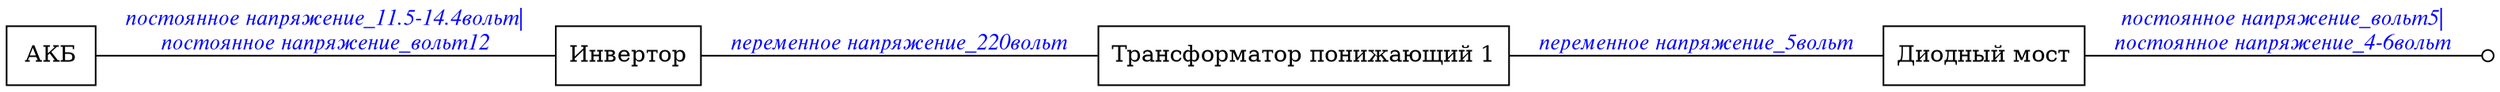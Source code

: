 digraph G {
rankdir=LR
splines=ortho
edge[dir=none  fontname="times italic" fontsize=14 minlen=1 labeldistance=1 labelangle=10 label2node=true labelOverlay=true labelOverlay="78%"];
{
"Диодный мост" [shape=box]
"Трансформатор понижающий 1" [shape=box]
"Инвертор" [shape=box]
"АКБ" [shape=box]
Target1 [fixedsize=true height=0.1 width=0.1 label=""]
}
"АКБ"->"Инвертор" [label="постоянное напряжение_11.5-14.4вольт|
постоянное напряжение_вольт12"  fontcolor=blue len=f];
"Диодный мост"->"Target1" [label="постоянное напряжение_вольт5|
постоянное напряжение_4-6вольт"  fontcolor=blue len=f];
"Инвертор"->"Трансформатор понижающий 1" [label="переменное напряжение_220вольт"  fontcolor=blue len=f];
"Трансформатор понижающий 1"->"Диодный мост" [label="переменное напряжение_5вольт"  fontcolor=blue len=f];
}